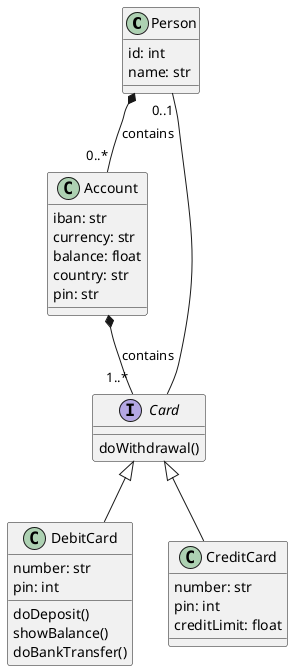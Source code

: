 @startuml Bank - Class Diagram

class Person {
  id: int
  name: str
}

class Account {
  iban: str
  currency: str
  balance: float
  country: str
  pin: str
}

interface Card {
  doWithdrawal()
}

class DebitCard {
  number: str
  pin: int
  doDeposit()
  showBalance()
  doBankTransfer()
}

class CreditCard {
  number: str
  pin: int
  creditLimit: float
}


Card <|-- DebitCard
Card <|-- CreditCard

Person *-- "0..*" Account : contains
Account *-- "1..*" Card : contains
Card -- "0..1" Person

@enduml

view diagram: https://photos.app.goo.gl/b3t48M52vxrzFjm18

